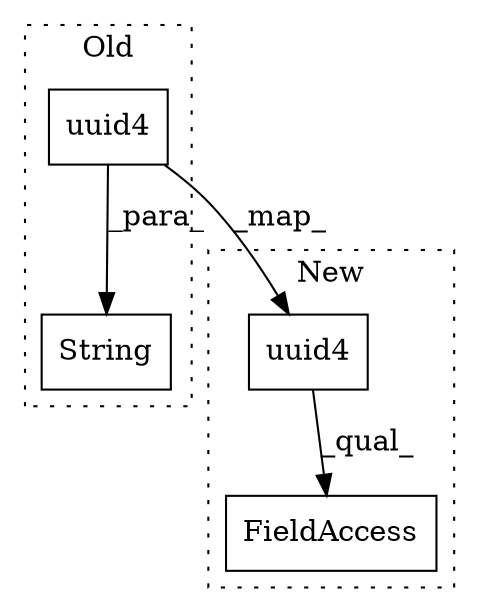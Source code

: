 digraph G {
subgraph cluster0 {
1 [label="uuid4" a="32" s="733" l="7" shape="box"];
4 [label="String" a="32" s="721,740" l="7,1" shape="box"];
label = "Old";
style="dotted";
}
subgraph cluster1 {
2 [label="uuid4" a="32" s="851" l="7" shape="box"];
3 [label="FieldAccess" a="22" s="846" l="16" shape="box"];
label = "New";
style="dotted";
}
1 -> 2 [label="_map_"];
1 -> 4 [label="_para_"];
2 -> 3 [label="_qual_"];
}
